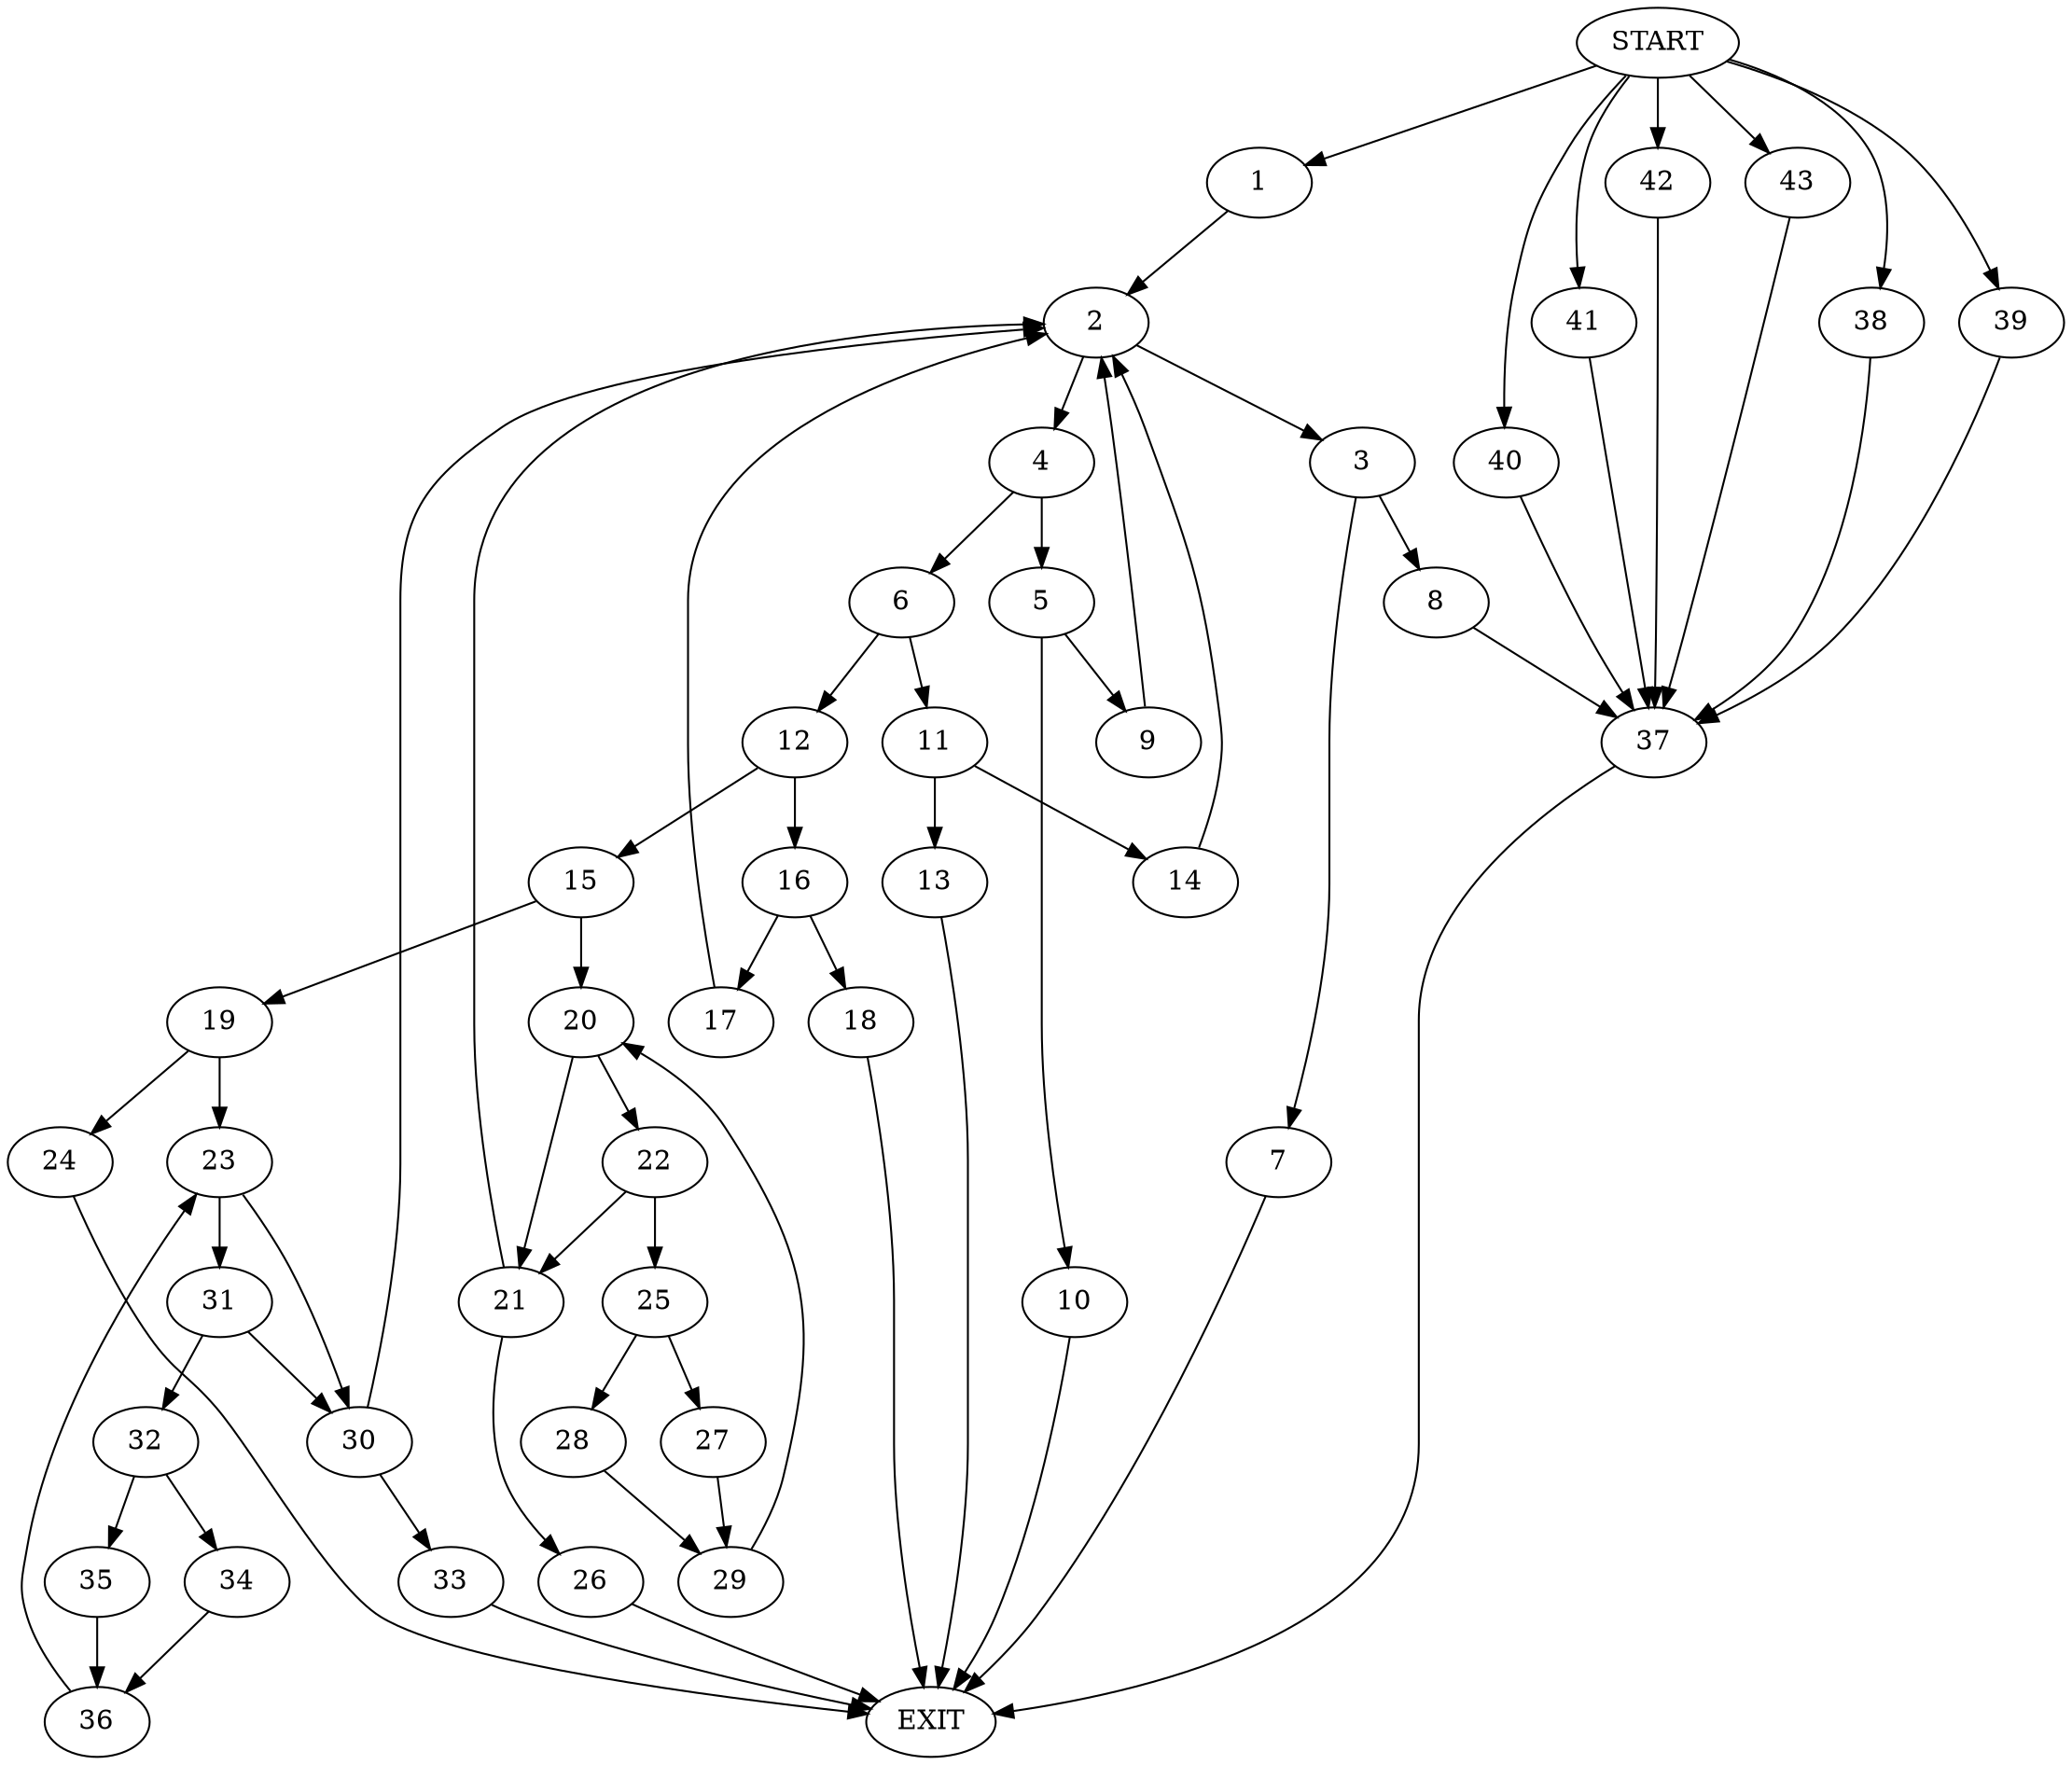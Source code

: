 digraph {
0 [label="START"]
44 [label="EXIT"]
0 -> 1
1 -> 2
2 -> 3
2 -> 4
4 -> 5
4 -> 6
3 -> 7
3 -> 8
5 -> 9
5 -> 10
6 -> 11
6 -> 12
9 -> 2
10 -> 44
11 -> 13
11 -> 14
12 -> 15
12 -> 16
13 -> 44
14 -> 2
16 -> 17
16 -> 18
15 -> 19
15 -> 20
17 -> 2
18 -> 44
20 -> 21
20 -> 22
19 -> 23
19 -> 24
22 -> 21
22 -> 25
21 -> 26
21 -> 2
25 -> 27
25 -> 28
28 -> 29
27 -> 29
29 -> 20
26 -> 44
24 -> 44
23 -> 30
23 -> 31
31 -> 32
31 -> 30
30 -> 2
30 -> 33
32 -> 34
32 -> 35
35 -> 36
34 -> 36
36 -> 23
33 -> 44
7 -> 44
8 -> 37
37 -> 44
0 -> 38
38 -> 37
0 -> 39
39 -> 37
0 -> 40
40 -> 37
0 -> 41
41 -> 37
0 -> 42
42 -> 37
0 -> 43
43 -> 37
}
